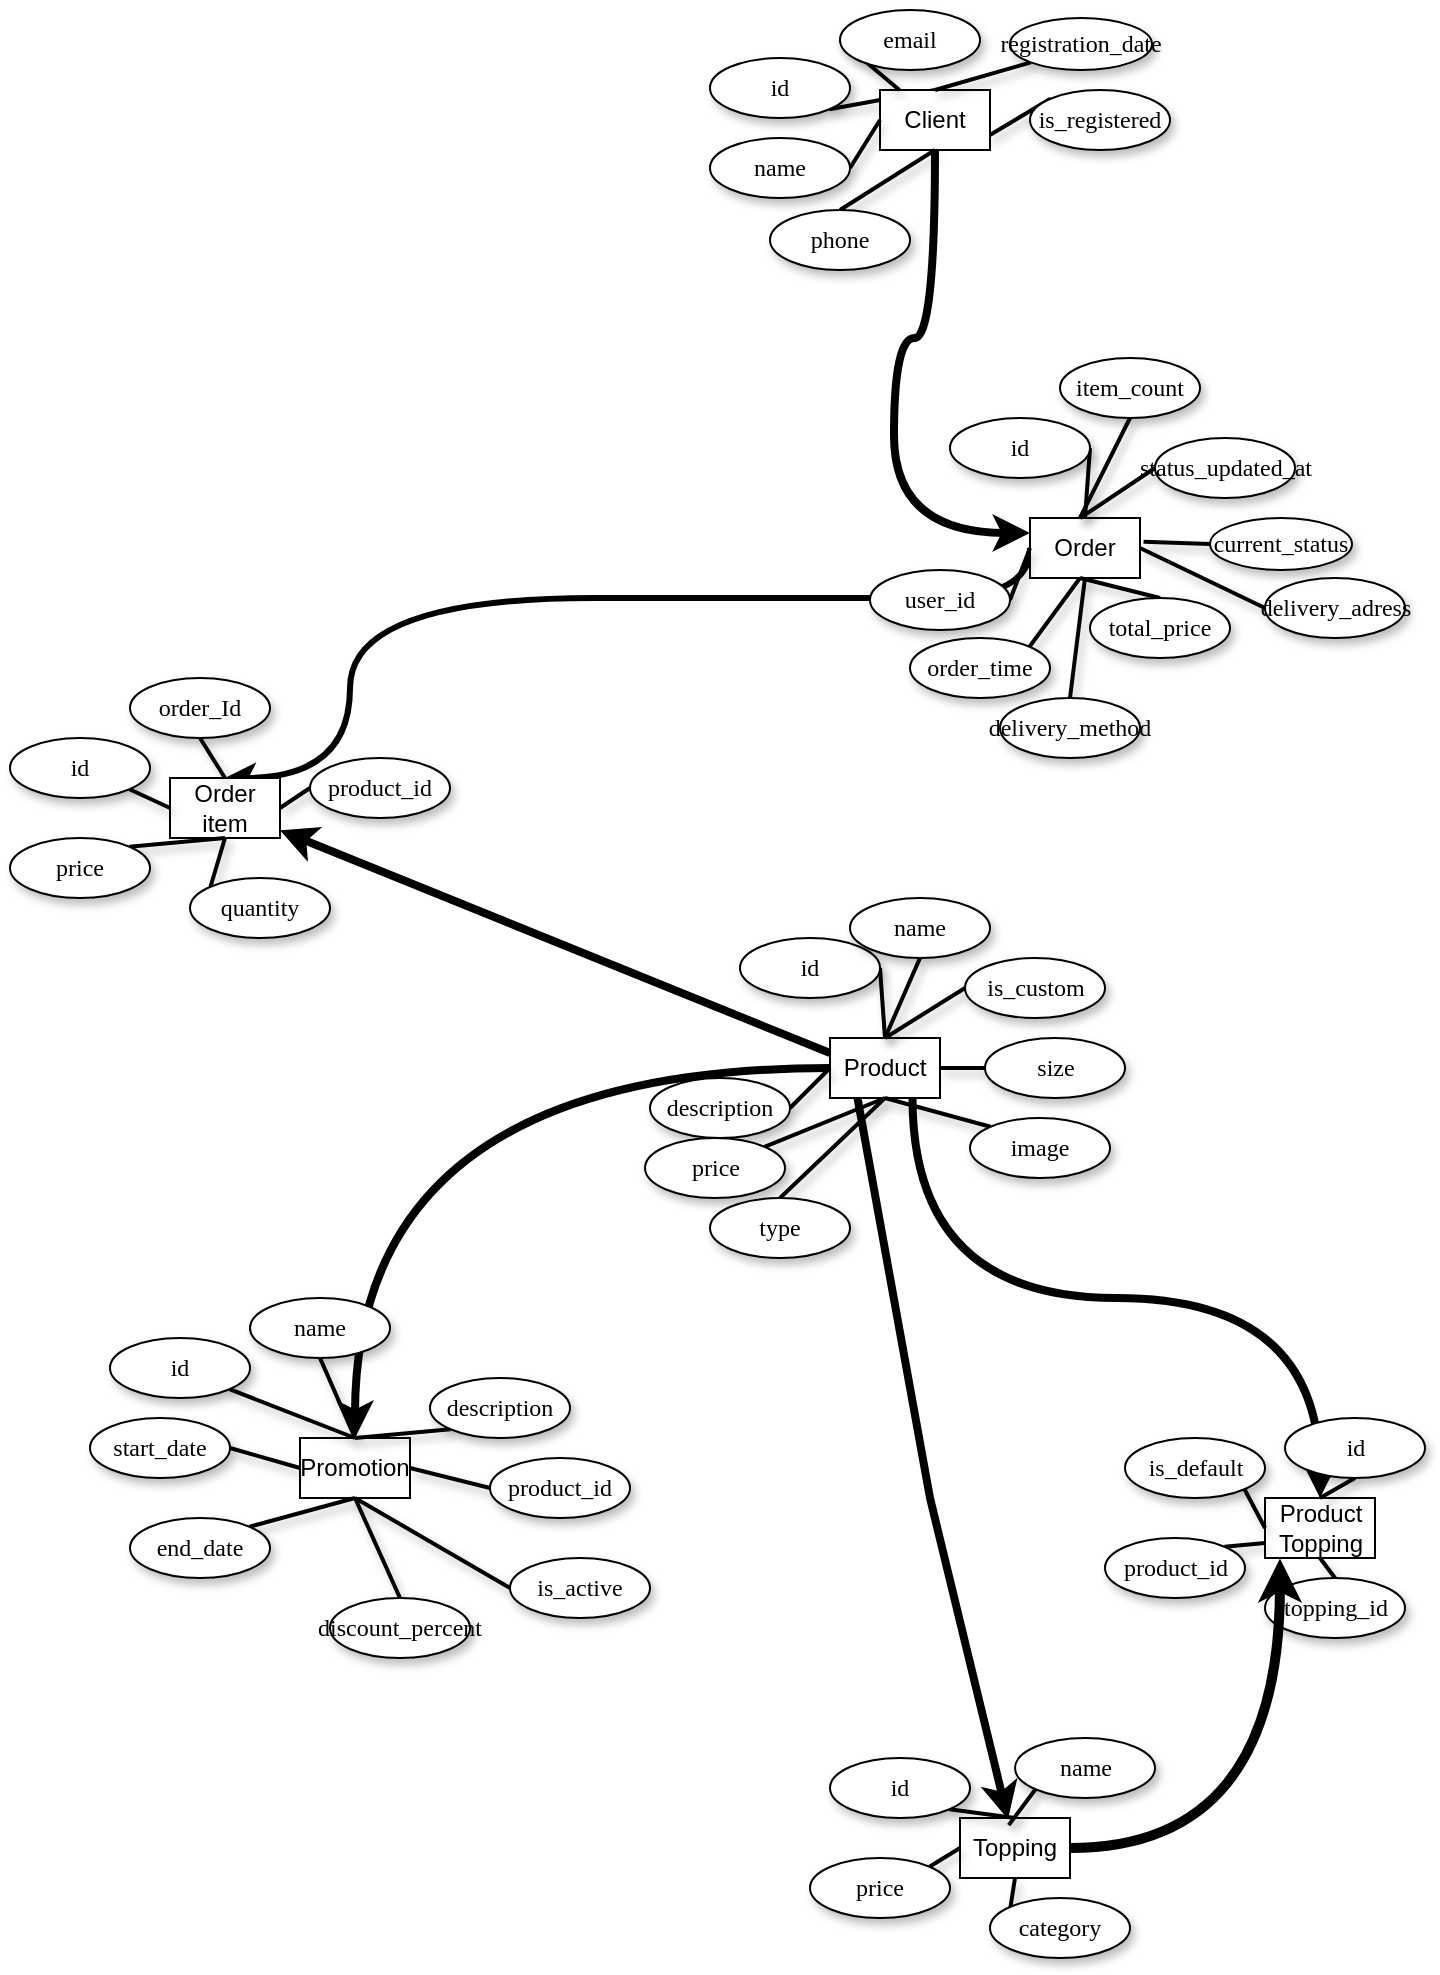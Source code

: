 <mxfile version="26.0.14">
  <diagram name="Page-1" id="Xl3X17k4v9aMLznZtWh4">
    <mxGraphModel dx="2195" dy="1105" grid="1" gridSize="10" guides="1" tooltips="1" connect="1" arrows="1" fold="1" page="1" pageScale="1" pageWidth="850" pageHeight="1100" math="0" shadow="0">
      <root>
        <mxCell id="0" />
        <mxCell id="1" parent="0" />
        <mxCell id="sz7HbcnAyzQZitJedubk-78" style="rounded=0;orthogonalLoop=1;jettySize=auto;html=1;exitX=1;exitY=1;exitDx=0;exitDy=0;entryX=0.5;entryY=0;entryDx=0;entryDy=0;endArrow=none;startFill=0;flowAnimation=0;shadow=1;jumpStyle=arc;strokeWidth=2;curved=1;" edge="1" parent="1" source="sz7HbcnAyzQZitJedubk-1" target="sz7HbcnAyzQZitJedubk-2">
          <mxGeometry relative="1" as="geometry" />
        </mxCell>
        <mxCell id="sz7HbcnAyzQZitJedubk-1" value="id" style="ellipse;whiteSpace=wrap;html=1;fontFamily=Comic Sans MS;shadow=1;perimeterSpacing=0;flipH=0;" vertex="1" parent="1">
          <mxGeometry x="430" y="170" width="70" height="30" as="geometry" />
        </mxCell>
        <mxCell id="sz7HbcnAyzQZitJedubk-116" style="edgeStyle=orthogonalEdgeStyle;rounded=0;orthogonalLoop=1;jettySize=auto;html=1;exitX=0.5;exitY=1;exitDx=0;exitDy=0;entryX=0;entryY=0.25;entryDx=0;entryDy=0;curved=1;strokeWidth=4;" edge="1" parent="1" source="sz7HbcnAyzQZitJedubk-2" target="sz7HbcnAyzQZitJedubk-3">
          <mxGeometry relative="1" as="geometry">
            <Array as="points">
              <mxPoint x="542" y="310" />
              <mxPoint x="522" y="310" />
              <mxPoint x="522" y="408" />
            </Array>
          </mxGeometry>
        </mxCell>
        <mxCell id="sz7HbcnAyzQZitJedubk-2" value="&lt;div&gt;Client&lt;/div&gt;" style="rounded=0;whiteSpace=wrap;html=1;" vertex="1" parent="1">
          <mxGeometry x="515" y="186" width="55" height="30" as="geometry" />
        </mxCell>
        <mxCell id="sz7HbcnAyzQZitJedubk-117" style="edgeStyle=orthogonalEdgeStyle;rounded=0;orthogonalLoop=1;jettySize=auto;html=1;exitX=0;exitY=0.5;exitDx=0;exitDy=0;entryX=0.5;entryY=0;entryDx=0;entryDy=0;curved=1;strokeWidth=3;" edge="1" parent="1" source="sz7HbcnAyzQZitJedubk-3" target="sz7HbcnAyzQZitJedubk-30">
          <mxGeometry relative="1" as="geometry">
            <Array as="points">
              <mxPoint x="495" y="440" />
              <mxPoint x="250" y="440" />
              <mxPoint x="250" y="580" />
            </Array>
          </mxGeometry>
        </mxCell>
        <mxCell id="sz7HbcnAyzQZitJedubk-3" value="Order" style="rounded=0;whiteSpace=wrap;html=1;" vertex="1" parent="1">
          <mxGeometry x="590" y="400" width="55" height="30" as="geometry" />
        </mxCell>
        <mxCell id="sz7HbcnAyzQZitJedubk-118" style="edgeStyle=none;rounded=0;orthogonalLoop=1;jettySize=auto;html=1;exitX=0;exitY=0.25;exitDx=0;exitDy=0;strokeWidth=4;" edge="1" parent="1" source="sz7HbcnAyzQZitJedubk-5" target="sz7HbcnAyzQZitJedubk-30">
          <mxGeometry relative="1" as="geometry" />
        </mxCell>
        <mxCell id="sz7HbcnAyzQZitJedubk-119" style="edgeStyle=orthogonalEdgeStyle;rounded=0;orthogonalLoop=1;jettySize=auto;html=1;exitX=0;exitY=0.5;exitDx=0;exitDy=0;entryX=0.5;entryY=0;entryDx=0;entryDy=0;strokeWidth=4;curved=1;" edge="1" parent="1" source="sz7HbcnAyzQZitJedubk-5" target="sz7HbcnAyzQZitJedubk-6">
          <mxGeometry relative="1" as="geometry" />
        </mxCell>
        <mxCell id="sz7HbcnAyzQZitJedubk-120" style="edgeStyle=orthogonalEdgeStyle;rounded=0;orthogonalLoop=1;jettySize=auto;html=1;exitX=0.75;exitY=1;exitDx=0;exitDy=0;strokeWidth=4;curved=1;" edge="1" parent="1" source="sz7HbcnAyzQZitJedubk-5" target="sz7HbcnAyzQZitJedubk-49">
          <mxGeometry relative="1" as="geometry" />
        </mxCell>
        <mxCell id="sz7HbcnAyzQZitJedubk-5" value="&lt;div&gt;Product&lt;/div&gt;" style="rounded=0;whiteSpace=wrap;html=1;" vertex="1" parent="1">
          <mxGeometry x="490" y="660" width="55" height="30" as="geometry" />
        </mxCell>
        <mxCell id="sz7HbcnAyzQZitJedubk-6" value="Promotion" style="rounded=0;whiteSpace=wrap;html=1;" vertex="1" parent="1">
          <mxGeometry x="225" y="860" width="55" height="30" as="geometry" />
        </mxCell>
        <mxCell id="sz7HbcnAyzQZitJedubk-7" value="Topping" style="rounded=0;whiteSpace=wrap;html=1;" vertex="1" parent="1">
          <mxGeometry x="555" y="1050" width="55" height="30" as="geometry" />
        </mxCell>
        <mxCell id="sz7HbcnAyzQZitJedubk-76" style="rounded=0;orthogonalLoop=1;jettySize=auto;html=1;exitX=0.5;exitY=0;exitDx=0;exitDy=0;entryX=0.5;entryY=1;entryDx=0;entryDy=0;endArrow=none;startFill=0;flowAnimation=0;shadow=1;jumpStyle=arc;strokeWidth=2;curved=1;" edge="1" parent="1" source="sz7HbcnAyzQZitJedubk-9" target="sz7HbcnAyzQZitJedubk-2">
          <mxGeometry relative="1" as="geometry" />
        </mxCell>
        <mxCell id="sz7HbcnAyzQZitJedubk-9" value="phone" style="ellipse;whiteSpace=wrap;html=1;fontFamily=Comic Sans MS;shadow=1;perimeterSpacing=0;flipH=0;" vertex="1" parent="1">
          <mxGeometry x="460" y="246" width="70" height="30" as="geometry" />
        </mxCell>
        <mxCell id="sz7HbcnAyzQZitJedubk-75" style="rounded=0;orthogonalLoop=1;jettySize=auto;html=1;exitX=0;exitY=0;exitDx=0;exitDy=0;entryX=1;entryY=0.75;entryDx=0;entryDy=0;endArrow=none;startFill=0;flowAnimation=0;shadow=1;jumpStyle=arc;strokeWidth=2;curved=1;" edge="1" parent="1" source="sz7HbcnAyzQZitJedubk-10" target="sz7HbcnAyzQZitJedubk-2">
          <mxGeometry relative="1" as="geometry" />
        </mxCell>
        <mxCell id="sz7HbcnAyzQZitJedubk-10" value="is_registered" style="ellipse;whiteSpace=wrap;html=1;fontFamily=Comic Sans MS;shadow=1;perimeterSpacing=0;flipH=0;" vertex="1" parent="1">
          <mxGeometry x="590" y="186" width="70" height="30" as="geometry" />
        </mxCell>
        <mxCell id="sz7HbcnAyzQZitJedubk-74" style="rounded=0;orthogonalLoop=1;jettySize=auto;html=1;exitX=0;exitY=0.5;exitDx=0;exitDy=0;endArrow=none;startFill=0;flowAnimation=0;shadow=1;jumpStyle=arc;strokeWidth=2;curved=1;" edge="1" parent="1" source="sz7HbcnAyzQZitJedubk-11" target="sz7HbcnAyzQZitJedubk-2">
          <mxGeometry relative="1" as="geometry" />
        </mxCell>
        <mxCell id="sz7HbcnAyzQZitJedubk-11" value="email" style="ellipse;whiteSpace=wrap;html=1;fontFamily=Comic Sans MS;shadow=1;perimeterSpacing=0;flipH=0;" vertex="1" parent="1">
          <mxGeometry x="495" y="146" width="70" height="30" as="geometry" />
        </mxCell>
        <mxCell id="sz7HbcnAyzQZitJedubk-73" style="rounded=0;orthogonalLoop=1;jettySize=auto;html=1;exitX=0;exitY=1;exitDx=0;exitDy=0;entryX=0.5;entryY=0;entryDx=0;entryDy=0;endArrow=none;startFill=0;flowAnimation=0;shadow=1;jumpStyle=arc;strokeWidth=2;curved=1;" edge="1" parent="1" source="sz7HbcnAyzQZitJedubk-12" target="sz7HbcnAyzQZitJedubk-2">
          <mxGeometry relative="1" as="geometry" />
        </mxCell>
        <mxCell id="sz7HbcnAyzQZitJedubk-12" value="registration_date" style="ellipse;whiteSpace=wrap;html=1;fontFamily=Comic Sans MS;shadow=1;perimeterSpacing=0;flipH=0;" vertex="1" parent="1">
          <mxGeometry x="580" y="150" width="71" height="26" as="geometry" />
        </mxCell>
        <mxCell id="sz7HbcnAyzQZitJedubk-83" style="rounded=0;orthogonalLoop=1;jettySize=auto;html=1;exitX=1;exitY=0.5;exitDx=0;exitDy=0;entryX=0.5;entryY=0;entryDx=0;entryDy=0;endArrow=none;startFill=0;flowAnimation=0;shadow=1;jumpStyle=arc;strokeWidth=2;curved=1;" edge="1" parent="1" source="sz7HbcnAyzQZitJedubk-13" target="sz7HbcnAyzQZitJedubk-3">
          <mxGeometry relative="1" as="geometry" />
        </mxCell>
        <mxCell id="sz7HbcnAyzQZitJedubk-13" value="id" style="ellipse;whiteSpace=wrap;html=1;fontFamily=Comic Sans MS;shadow=1;perimeterSpacing=0;flipH=0;" vertex="1" parent="1">
          <mxGeometry x="550" y="350" width="70" height="30" as="geometry" />
        </mxCell>
        <mxCell id="sz7HbcnAyzQZitJedubk-82" style="rounded=0;orthogonalLoop=1;jettySize=auto;html=1;exitX=1;exitY=0.5;exitDx=0;exitDy=0;entryX=0;entryY=0.5;entryDx=0;entryDy=0;endArrow=none;startFill=0;flowAnimation=0;shadow=1;jumpStyle=arc;strokeWidth=2;curved=1;" edge="1" parent="1" source="sz7HbcnAyzQZitJedubk-14" target="sz7HbcnAyzQZitJedubk-3">
          <mxGeometry relative="1" as="geometry" />
        </mxCell>
        <mxCell id="sz7HbcnAyzQZitJedubk-14" value="user_id" style="ellipse;whiteSpace=wrap;html=1;fontFamily=Comic Sans MS;shadow=1;perimeterSpacing=0;flipH=0;" vertex="1" parent="1">
          <mxGeometry x="510" y="426" width="70" height="30" as="geometry" />
        </mxCell>
        <mxCell id="sz7HbcnAyzQZitJedubk-81" style="rounded=0;orthogonalLoop=1;jettySize=auto;html=1;exitX=1;exitY=0;exitDx=0;exitDy=0;endArrow=none;startFill=0;flowAnimation=0;shadow=1;jumpStyle=arc;strokeWidth=2;curved=1;" edge="1" parent="1" source="sz7HbcnAyzQZitJedubk-15">
          <mxGeometry relative="1" as="geometry">
            <mxPoint x="615" y="430" as="targetPoint" />
          </mxGeometry>
        </mxCell>
        <mxCell id="sz7HbcnAyzQZitJedubk-15" value="order_time" style="ellipse;whiteSpace=wrap;html=1;fontFamily=Comic Sans MS;shadow=1;perimeterSpacing=0;flipH=0;" vertex="1" parent="1">
          <mxGeometry x="530" y="460" width="70" height="30" as="geometry" />
        </mxCell>
        <mxCell id="sz7HbcnAyzQZitJedubk-80" style="rounded=0;orthogonalLoop=1;jettySize=auto;html=1;exitX=0.5;exitY=0;exitDx=0;exitDy=0;endArrow=none;startFill=0;flowAnimation=0;shadow=1;jumpStyle=arc;strokeWidth=2;curved=1;" edge="1" parent="1" source="sz7HbcnAyzQZitJedubk-16">
          <mxGeometry relative="1" as="geometry">
            <mxPoint x="615" y="430" as="targetPoint" />
          </mxGeometry>
        </mxCell>
        <mxCell id="sz7HbcnAyzQZitJedubk-16" value="total_price" style="ellipse;whiteSpace=wrap;html=1;fontFamily=Comic Sans MS;shadow=1;perimeterSpacing=0;flipH=0;" vertex="1" parent="1">
          <mxGeometry x="620" y="440" width="70" height="30" as="geometry" />
        </mxCell>
        <mxCell id="sz7HbcnAyzQZitJedubk-79" style="rounded=0;orthogonalLoop=1;jettySize=auto;html=1;exitX=0.5;exitY=0;exitDx=0;exitDy=0;entryX=0.5;entryY=1;entryDx=0;entryDy=0;endArrow=none;startFill=0;flowAnimation=0;shadow=1;jumpStyle=arc;strokeWidth=2;curved=1;" edge="1" parent="1" source="sz7HbcnAyzQZitJedubk-17" target="sz7HbcnAyzQZitJedubk-3">
          <mxGeometry relative="1" as="geometry" />
        </mxCell>
        <mxCell id="sz7HbcnAyzQZitJedubk-17" value="delivery_method" style="ellipse;whiteSpace=wrap;html=1;fontFamily=Comic Sans MS;shadow=1;perimeterSpacing=0;flipH=0;" vertex="1" parent="1">
          <mxGeometry x="575" y="490" width="70" height="30" as="geometry" />
        </mxCell>
        <mxCell id="sz7HbcnAyzQZitJedubk-87" style="rounded=0;orthogonalLoop=1;jettySize=auto;html=1;exitX=0;exitY=0.5;exitDx=0;exitDy=0;entryX=1;entryY=0.5;entryDx=0;entryDy=0;endArrow=none;startFill=0;flowAnimation=0;shadow=1;jumpStyle=arc;strokeWidth=2;curved=1;" edge="1" parent="1" source="sz7HbcnAyzQZitJedubk-18" target="sz7HbcnAyzQZitJedubk-3">
          <mxGeometry relative="1" as="geometry" />
        </mxCell>
        <mxCell id="sz7HbcnAyzQZitJedubk-18" value="delivery_adress" style="ellipse;whiteSpace=wrap;html=1;fontFamily=Comic Sans MS;shadow=1;perimeterSpacing=0;flipH=0;" vertex="1" parent="1">
          <mxGeometry x="707.5" y="430" width="70" height="30" as="geometry" />
        </mxCell>
        <mxCell id="sz7HbcnAyzQZitJedubk-19" value="current_status" style="ellipse;whiteSpace=wrap;html=1;fontFamily=Comic Sans MS;shadow=1;perimeterSpacing=0;flipH=0;" vertex="1" parent="1">
          <mxGeometry x="680" y="400" width="71" height="26" as="geometry" />
        </mxCell>
        <mxCell id="sz7HbcnAyzQZitJedubk-20" value="status_updated_at" style="ellipse;whiteSpace=wrap;html=1;fontFamily=Comic Sans MS;shadow=1;perimeterSpacing=0;flipH=0;" vertex="1" parent="1">
          <mxGeometry x="652.5" y="360" width="70" height="30" as="geometry" />
        </mxCell>
        <mxCell id="sz7HbcnAyzQZitJedubk-84" style="rounded=0;orthogonalLoop=1;jettySize=auto;html=1;exitX=0.5;exitY=1;exitDx=0;exitDy=0;endArrow=none;startFill=0;flowAnimation=0;shadow=1;jumpStyle=arc;strokeWidth=2;curved=1;" edge="1" parent="1" source="sz7HbcnAyzQZitJedubk-21">
          <mxGeometry relative="1" as="geometry">
            <mxPoint x="615" y="400" as="targetPoint" />
          </mxGeometry>
        </mxCell>
        <mxCell id="sz7HbcnAyzQZitJedubk-21" value="item_count" style="ellipse;whiteSpace=wrap;html=1;fontFamily=Comic Sans MS;shadow=1;perimeterSpacing=0;flipH=0;" vertex="1" parent="1">
          <mxGeometry x="605" y="320" width="70" height="30" as="geometry" />
        </mxCell>
        <mxCell id="sz7HbcnAyzQZitJedubk-99" style="rounded=0;orthogonalLoop=1;jettySize=auto;html=1;exitX=1;exitY=0.5;exitDx=0;exitDy=0;entryX=0.5;entryY=0;entryDx=0;entryDy=0;endArrow=none;startFill=0;flowAnimation=0;shadow=1;jumpStyle=arc;strokeWidth=2;curved=1;" edge="1" parent="1" source="sz7HbcnAyzQZitJedubk-22" target="sz7HbcnAyzQZitJedubk-5">
          <mxGeometry relative="1" as="geometry" />
        </mxCell>
        <mxCell id="sz7HbcnAyzQZitJedubk-22" value="id" style="ellipse;whiteSpace=wrap;html=1;fontFamily=Comic Sans MS;shadow=1;perimeterSpacing=0;flipH=0;" vertex="1" parent="1">
          <mxGeometry x="445" y="610" width="70" height="30" as="geometry" />
        </mxCell>
        <mxCell id="sz7HbcnAyzQZitJedubk-100" style="rounded=0;orthogonalLoop=1;jettySize=auto;html=1;exitX=0.5;exitY=1;exitDx=0;exitDy=0;endArrow=none;startFill=0;flowAnimation=0;shadow=1;jumpStyle=arc;strokeWidth=2;curved=1;entryX=0.5;entryY=0;entryDx=0;entryDy=0;" edge="1" parent="1" source="sz7HbcnAyzQZitJedubk-23" target="sz7HbcnAyzQZitJedubk-5">
          <mxGeometry relative="1" as="geometry">
            <mxPoint x="504.891" y="670" as="targetPoint" />
          </mxGeometry>
        </mxCell>
        <mxCell id="sz7HbcnAyzQZitJedubk-23" value="name" style="ellipse;whiteSpace=wrap;html=1;fontFamily=Comic Sans MS;shadow=1;perimeterSpacing=0;flipH=0;" vertex="1" parent="1">
          <mxGeometry x="500" y="590" width="70" height="30" as="geometry" />
        </mxCell>
        <mxCell id="sz7HbcnAyzQZitJedubk-98" style="rounded=0;orthogonalLoop=1;jettySize=auto;html=1;exitX=1;exitY=0.5;exitDx=0;exitDy=0;entryX=0;entryY=0.5;entryDx=0;entryDy=0;endArrow=none;startFill=0;flowAnimation=0;shadow=1;jumpStyle=arc;strokeWidth=2;curved=1;" edge="1" parent="1" source="sz7HbcnAyzQZitJedubk-24" target="sz7HbcnAyzQZitJedubk-5">
          <mxGeometry relative="1" as="geometry" />
        </mxCell>
        <mxCell id="sz7HbcnAyzQZitJedubk-24" value="description" style="ellipse;whiteSpace=wrap;html=1;fontFamily=Comic Sans MS;shadow=1;perimeterSpacing=0;flipH=0;" vertex="1" parent="1">
          <mxGeometry x="400" y="680" width="70" height="30" as="geometry" />
        </mxCell>
        <mxCell id="sz7HbcnAyzQZitJedubk-97" style="rounded=0;orthogonalLoop=1;jettySize=auto;html=1;exitX=1;exitY=0;exitDx=0;exitDy=0;entryX=0.5;entryY=1;entryDx=0;entryDy=0;endArrow=none;startFill=0;flowAnimation=0;shadow=1;jumpStyle=arc;strokeWidth=2;curved=1;" edge="1" parent="1" source="sz7HbcnAyzQZitJedubk-25" target="sz7HbcnAyzQZitJedubk-5">
          <mxGeometry relative="1" as="geometry" />
        </mxCell>
        <mxCell id="sz7HbcnAyzQZitJedubk-25" value="price" style="ellipse;whiteSpace=wrap;html=1;fontFamily=Comic Sans MS;shadow=1;perimeterSpacing=0;flipH=0;" vertex="1" parent="1">
          <mxGeometry x="397.5" y="710" width="70" height="30" as="geometry" />
        </mxCell>
        <mxCell id="sz7HbcnAyzQZitJedubk-104" style="rounded=0;orthogonalLoop=1;jettySize=auto;html=1;exitX=0.5;exitY=0;exitDx=0;exitDy=0;entryX=0.5;entryY=1;entryDx=0;entryDy=0;endArrow=none;startFill=0;flowAnimation=0;shadow=1;jumpStyle=arc;strokeWidth=2;curved=1;" edge="1" parent="1" source="sz7HbcnAyzQZitJedubk-26" target="sz7HbcnAyzQZitJedubk-5">
          <mxGeometry relative="1" as="geometry" />
        </mxCell>
        <mxCell id="sz7HbcnAyzQZitJedubk-26" value="type" style="ellipse;whiteSpace=wrap;html=1;fontFamily=Comic Sans MS;shadow=1;perimeterSpacing=0;flipH=0;" vertex="1" parent="1">
          <mxGeometry x="430" y="740" width="70" height="30" as="geometry" />
        </mxCell>
        <mxCell id="sz7HbcnAyzQZitJedubk-103" style="rounded=0;orthogonalLoop=1;jettySize=auto;html=1;exitX=0;exitY=0;exitDx=0;exitDy=0;entryX=0.5;entryY=1;entryDx=0;entryDy=0;endArrow=none;startFill=0;flowAnimation=0;shadow=1;jumpStyle=arc;strokeWidth=2;curved=1;" edge="1" parent="1" source="sz7HbcnAyzQZitJedubk-27" target="sz7HbcnAyzQZitJedubk-5">
          <mxGeometry relative="1" as="geometry" />
        </mxCell>
        <mxCell id="sz7HbcnAyzQZitJedubk-27" value="image" style="ellipse;whiteSpace=wrap;html=1;fontFamily=Comic Sans MS;shadow=1;perimeterSpacing=0;flipH=0;" vertex="1" parent="1">
          <mxGeometry x="560" y="700" width="70" height="30" as="geometry" />
        </mxCell>
        <mxCell id="sz7HbcnAyzQZitJedubk-102" style="rounded=0;orthogonalLoop=1;jettySize=auto;html=1;exitX=0;exitY=0.5;exitDx=0;exitDy=0;entryX=1;entryY=0.5;entryDx=0;entryDy=0;endArrow=none;startFill=0;flowAnimation=0;shadow=1;jumpStyle=arc;strokeWidth=2;curved=1;" edge="1" parent="1" source="sz7HbcnAyzQZitJedubk-28" target="sz7HbcnAyzQZitJedubk-5">
          <mxGeometry relative="1" as="geometry" />
        </mxCell>
        <mxCell id="sz7HbcnAyzQZitJedubk-28" value="size" style="ellipse;whiteSpace=wrap;html=1;fontFamily=Comic Sans MS;shadow=1;perimeterSpacing=0;flipH=0;" vertex="1" parent="1">
          <mxGeometry x="567.5" y="660" width="70" height="30" as="geometry" />
        </mxCell>
        <mxCell id="sz7HbcnAyzQZitJedubk-29" value="is_custom" style="ellipse;whiteSpace=wrap;html=1;fontFamily=Comic Sans MS;shadow=1;perimeterSpacing=0;flipH=0;" vertex="1" parent="1">
          <mxGeometry x="557.5" y="620" width="70" height="30" as="geometry" />
        </mxCell>
        <mxCell id="sz7HbcnAyzQZitJedubk-30" value="Order item" style="rounded=0;whiteSpace=wrap;html=1;" vertex="1" parent="1">
          <mxGeometry x="160" y="530" width="55" height="30" as="geometry" />
        </mxCell>
        <mxCell id="sz7HbcnAyzQZitJedubk-93" style="rounded=0;orthogonalLoop=1;jettySize=auto;html=1;exitX=1;exitY=1;exitDx=0;exitDy=0;entryX=0;entryY=0.5;entryDx=0;entryDy=0;endArrow=none;startFill=0;flowAnimation=0;shadow=1;jumpStyle=arc;strokeWidth=2;curved=1;" edge="1" parent="1" source="sz7HbcnAyzQZitJedubk-31" target="sz7HbcnAyzQZitJedubk-30">
          <mxGeometry relative="1" as="geometry" />
        </mxCell>
        <mxCell id="sz7HbcnAyzQZitJedubk-31" value="id" style="ellipse;whiteSpace=wrap;html=1;fontFamily=Comic Sans MS;shadow=1;perimeterSpacing=0;flipH=0;" vertex="1" parent="1">
          <mxGeometry x="80" y="510" width="70" height="30" as="geometry" />
        </mxCell>
        <mxCell id="sz7HbcnAyzQZitJedubk-92" style="rounded=0;orthogonalLoop=1;jettySize=auto;html=1;exitX=0.5;exitY=1;exitDx=0;exitDy=0;entryX=0.5;entryY=0;entryDx=0;entryDy=0;endArrow=none;startFill=0;flowAnimation=0;shadow=1;jumpStyle=arc;strokeWidth=2;curved=1;" edge="1" parent="1" source="sz7HbcnAyzQZitJedubk-32" target="sz7HbcnAyzQZitJedubk-30">
          <mxGeometry relative="1" as="geometry" />
        </mxCell>
        <mxCell id="sz7HbcnAyzQZitJedubk-32" value="order_Id" style="ellipse;whiteSpace=wrap;html=1;fontFamily=Comic Sans MS;shadow=1;perimeterSpacing=0;flipH=0;" vertex="1" parent="1">
          <mxGeometry x="140" y="480" width="70" height="30" as="geometry" />
        </mxCell>
        <mxCell id="sz7HbcnAyzQZitJedubk-96" style="rounded=0;orthogonalLoop=1;jettySize=auto;html=1;exitX=0;exitY=0.5;exitDx=0;exitDy=0;entryX=1;entryY=0.5;entryDx=0;entryDy=0;endArrow=none;startFill=0;flowAnimation=0;shadow=1;jumpStyle=arc;strokeWidth=2;curved=1;" edge="1" parent="1" source="sz7HbcnAyzQZitJedubk-33" target="sz7HbcnAyzQZitJedubk-30">
          <mxGeometry relative="1" as="geometry" />
        </mxCell>
        <mxCell id="sz7HbcnAyzQZitJedubk-33" value="product_id" style="ellipse;whiteSpace=wrap;html=1;fontFamily=Comic Sans MS;shadow=1;perimeterSpacing=0;flipH=0;" vertex="1" parent="1">
          <mxGeometry x="230" y="520" width="70" height="30" as="geometry" />
        </mxCell>
        <mxCell id="sz7HbcnAyzQZitJedubk-95" style="rounded=0;orthogonalLoop=1;jettySize=auto;html=1;exitX=0;exitY=0;exitDx=0;exitDy=0;endArrow=none;startFill=0;flowAnimation=0;shadow=1;jumpStyle=arc;strokeWidth=2;curved=1;entryX=0.5;entryY=1;entryDx=0;entryDy=0;" edge="1" parent="1" source="sz7HbcnAyzQZitJedubk-34" target="sz7HbcnAyzQZitJedubk-30">
          <mxGeometry relative="1" as="geometry">
            <mxPoint x="180.0" y="580" as="targetPoint" />
          </mxGeometry>
        </mxCell>
        <mxCell id="sz7HbcnAyzQZitJedubk-34" value="quantity" style="ellipse;whiteSpace=wrap;html=1;fontFamily=Comic Sans MS;shadow=1;perimeterSpacing=0;flipH=0;" vertex="1" parent="1">
          <mxGeometry x="170" y="580" width="70" height="30" as="geometry" />
        </mxCell>
        <mxCell id="sz7HbcnAyzQZitJedubk-94" style="rounded=0;orthogonalLoop=1;jettySize=auto;html=1;exitX=1;exitY=0;exitDx=0;exitDy=0;entryX=0.5;entryY=1;entryDx=0;entryDy=0;endArrow=none;startFill=0;flowAnimation=0;shadow=1;jumpStyle=arc;strokeWidth=2;curved=1;" edge="1" parent="1" source="sz7HbcnAyzQZitJedubk-35" target="sz7HbcnAyzQZitJedubk-30">
          <mxGeometry relative="1" as="geometry" />
        </mxCell>
        <mxCell id="sz7HbcnAyzQZitJedubk-35" value="price" style="ellipse;whiteSpace=wrap;html=1;fontFamily=Comic Sans MS;shadow=1;perimeterSpacing=0;flipH=0;" vertex="1" parent="1">
          <mxGeometry x="80" y="560" width="70" height="30" as="geometry" />
        </mxCell>
        <mxCell id="sz7HbcnAyzQZitJedubk-108" style="rounded=0;orthogonalLoop=1;jettySize=auto;html=1;exitX=1;exitY=1;exitDx=0;exitDy=0;entryX=0.5;entryY=0;entryDx=0;entryDy=0;endArrow=none;startFill=0;flowAnimation=0;shadow=1;jumpStyle=arc;strokeWidth=2;curved=1;" edge="1" parent="1" source="sz7HbcnAyzQZitJedubk-36" target="sz7HbcnAyzQZitJedubk-6">
          <mxGeometry relative="1" as="geometry" />
        </mxCell>
        <mxCell id="sz7HbcnAyzQZitJedubk-36" value="id" style="ellipse;whiteSpace=wrap;html=1;fontFamily=Comic Sans MS;shadow=1;perimeterSpacing=0;flipH=0;" vertex="1" parent="1">
          <mxGeometry x="130" y="810" width="70" height="30" as="geometry" />
        </mxCell>
        <mxCell id="sz7HbcnAyzQZitJedubk-109" style="rounded=0;orthogonalLoop=1;jettySize=auto;html=1;exitX=0.5;exitY=1;exitDx=0;exitDy=0;entryX=0.5;entryY=0;entryDx=0;entryDy=0;endArrow=none;startFill=0;flowAnimation=0;shadow=1;jumpStyle=arc;strokeWidth=2;curved=1;" edge="1" parent="1" source="sz7HbcnAyzQZitJedubk-37" target="sz7HbcnAyzQZitJedubk-6">
          <mxGeometry relative="1" as="geometry" />
        </mxCell>
        <mxCell id="sz7HbcnAyzQZitJedubk-37" value="name" style="ellipse;whiteSpace=wrap;html=1;fontFamily=Comic Sans MS;shadow=1;perimeterSpacing=0;flipH=0;" vertex="1" parent="1">
          <mxGeometry x="200" y="790" width="70" height="30" as="geometry" />
        </mxCell>
        <mxCell id="sz7HbcnAyzQZitJedubk-110" style="rounded=0;orthogonalLoop=1;jettySize=auto;html=1;exitX=0;exitY=1;exitDx=0;exitDy=0;entryX=0.5;entryY=0;entryDx=0;entryDy=0;endArrow=none;startFill=0;flowAnimation=0;shadow=1;jumpStyle=arc;strokeWidth=2;curved=1;" edge="1" parent="1" source="sz7HbcnAyzQZitJedubk-38" target="sz7HbcnAyzQZitJedubk-6">
          <mxGeometry relative="1" as="geometry" />
        </mxCell>
        <mxCell id="sz7HbcnAyzQZitJedubk-38" value="description" style="ellipse;whiteSpace=wrap;html=1;fontFamily=Comic Sans MS;shadow=1;perimeterSpacing=0;flipH=0;" vertex="1" parent="1">
          <mxGeometry x="290" y="830" width="70" height="30" as="geometry" />
        </mxCell>
        <mxCell id="sz7HbcnAyzQZitJedubk-107" style="rounded=0;orthogonalLoop=1;jettySize=auto;html=1;exitX=1;exitY=0.5;exitDx=0;exitDy=0;entryX=0;entryY=0.5;entryDx=0;entryDy=0;endArrow=none;startFill=0;flowAnimation=0;shadow=1;jumpStyle=arc;strokeWidth=2;curved=1;" edge="1" parent="1" source="sz7HbcnAyzQZitJedubk-39" target="sz7HbcnAyzQZitJedubk-6">
          <mxGeometry relative="1" as="geometry" />
        </mxCell>
        <mxCell id="sz7HbcnAyzQZitJedubk-39" value="start_date" style="ellipse;whiteSpace=wrap;html=1;fontFamily=Comic Sans MS;shadow=1;perimeterSpacing=0;flipH=0;" vertex="1" parent="1">
          <mxGeometry x="120" y="850" width="70" height="30" as="geometry" />
        </mxCell>
        <mxCell id="sz7HbcnAyzQZitJedubk-106" style="rounded=0;orthogonalLoop=1;jettySize=auto;html=1;exitX=1;exitY=0;exitDx=0;exitDy=0;entryX=0.5;entryY=1;entryDx=0;entryDy=0;endArrow=none;startFill=0;flowAnimation=0;shadow=1;jumpStyle=arc;strokeWidth=2;curved=1;" edge="1" parent="1" source="sz7HbcnAyzQZitJedubk-40" target="sz7HbcnAyzQZitJedubk-6">
          <mxGeometry relative="1" as="geometry" />
        </mxCell>
        <mxCell id="sz7HbcnAyzQZitJedubk-40" value="end_date" style="ellipse;whiteSpace=wrap;html=1;fontFamily=Comic Sans MS;shadow=1;perimeterSpacing=0;flipH=0;" vertex="1" parent="1">
          <mxGeometry x="140" y="900" width="70" height="30" as="geometry" />
        </mxCell>
        <mxCell id="sz7HbcnAyzQZitJedubk-105" style="rounded=0;orthogonalLoop=1;jettySize=auto;html=1;exitX=0.5;exitY=0;exitDx=0;exitDy=0;entryX=0.5;entryY=1;entryDx=0;entryDy=0;endArrow=none;startFill=0;flowAnimation=0;shadow=1;jumpStyle=arc;strokeWidth=2;curved=1;" edge="1" parent="1" source="sz7HbcnAyzQZitJedubk-41" target="sz7HbcnAyzQZitJedubk-6">
          <mxGeometry relative="1" as="geometry" />
        </mxCell>
        <mxCell id="sz7HbcnAyzQZitJedubk-41" value="discount_percent" style="ellipse;whiteSpace=wrap;html=1;fontFamily=Comic Sans MS;shadow=1;perimeterSpacing=0;flipH=0;" vertex="1" parent="1">
          <mxGeometry x="240" y="940" width="70" height="30" as="geometry" />
        </mxCell>
        <mxCell id="sz7HbcnAyzQZitJedubk-112" style="rounded=0;orthogonalLoop=1;jettySize=auto;html=1;exitX=0;exitY=0.5;exitDx=0;exitDy=0;entryX=0.5;entryY=1;entryDx=0;entryDy=0;endArrow=none;startFill=0;flowAnimation=0;shadow=1;jumpStyle=arc;strokeWidth=2;curved=1;" edge="1" parent="1" source="sz7HbcnAyzQZitJedubk-42" target="sz7HbcnAyzQZitJedubk-6">
          <mxGeometry relative="1" as="geometry" />
        </mxCell>
        <mxCell id="sz7HbcnAyzQZitJedubk-42" value="is_active" style="ellipse;whiteSpace=wrap;html=1;fontFamily=Comic Sans MS;shadow=1;perimeterSpacing=0;flipH=0;" vertex="1" parent="1">
          <mxGeometry x="330" y="920" width="70" height="30" as="geometry" />
        </mxCell>
        <mxCell id="sz7HbcnAyzQZitJedubk-111" style="rounded=0;orthogonalLoop=1;jettySize=auto;html=1;exitX=0;exitY=0.5;exitDx=0;exitDy=0;entryX=1;entryY=0.5;entryDx=0;entryDy=0;endArrow=none;startFill=0;flowAnimation=0;shadow=1;jumpStyle=arc;strokeWidth=2;curved=1;" edge="1" parent="1" source="sz7HbcnAyzQZitJedubk-43" target="sz7HbcnAyzQZitJedubk-6">
          <mxGeometry relative="1" as="geometry" />
        </mxCell>
        <mxCell id="sz7HbcnAyzQZitJedubk-43" value="product_id" style="ellipse;whiteSpace=wrap;html=1;fontFamily=Comic Sans MS;shadow=1;perimeterSpacing=0;flipH=0;" vertex="1" parent="1">
          <mxGeometry x="320" y="870" width="70" height="30" as="geometry" />
        </mxCell>
        <mxCell id="sz7HbcnAyzQZitJedubk-90" style="rounded=0;orthogonalLoop=1;jettySize=auto;html=1;exitX=1;exitY=1;exitDx=0;exitDy=0;entryX=0.5;entryY=0;entryDx=0;entryDy=0;endArrow=none;startFill=0;flowAnimation=0;shadow=1;jumpStyle=arc;strokeWidth=2;curved=1;" edge="1" parent="1" source="sz7HbcnAyzQZitJedubk-44" target="sz7HbcnAyzQZitJedubk-7">
          <mxGeometry relative="1" as="geometry" />
        </mxCell>
        <mxCell id="sz7HbcnAyzQZitJedubk-44" value="id" style="ellipse;whiteSpace=wrap;html=1;fontFamily=Comic Sans MS;shadow=1;perimeterSpacing=0;flipH=0;" vertex="1" parent="1">
          <mxGeometry x="490" y="1020" width="70" height="30" as="geometry" />
        </mxCell>
        <mxCell id="sz7HbcnAyzQZitJedubk-77" style="rounded=0;orthogonalLoop=1;jettySize=auto;html=1;exitX=1;exitY=0.5;exitDx=0;exitDy=0;entryX=0;entryY=0.5;entryDx=0;entryDy=0;endArrow=none;startFill=0;flowAnimation=0;shadow=1;jumpStyle=arc;strokeWidth=2;curved=1;" edge="1" parent="1" source="sz7HbcnAyzQZitJedubk-45" target="sz7HbcnAyzQZitJedubk-2">
          <mxGeometry relative="1" as="geometry" />
        </mxCell>
        <mxCell id="sz7HbcnAyzQZitJedubk-45" value="name" style="ellipse;whiteSpace=wrap;html=1;fontFamily=Comic Sans MS;shadow=1;perimeterSpacing=0;flipH=0;" vertex="1" parent="1">
          <mxGeometry x="430" y="210" width="70" height="30" as="geometry" />
        </mxCell>
        <mxCell id="sz7HbcnAyzQZitJedubk-46" value="name" style="ellipse;whiteSpace=wrap;html=1;fontFamily=Comic Sans MS;shadow=1;perimeterSpacing=0;flipH=0;" vertex="1" parent="1">
          <mxGeometry x="582.5" y="1010" width="70" height="30" as="geometry" />
        </mxCell>
        <mxCell id="sz7HbcnAyzQZitJedubk-89" style="rounded=0;orthogonalLoop=1;jettySize=auto;html=1;exitX=0;exitY=0;exitDx=0;exitDy=0;entryX=0;entryY=0.5;entryDx=0;entryDy=0;endArrow=none;startFill=0;flowAnimation=0;shadow=1;jumpStyle=arc;strokeWidth=2;curved=1;" edge="1" parent="1" source="sz7HbcnAyzQZitJedubk-47" target="sz7HbcnAyzQZitJedubk-7">
          <mxGeometry relative="1" as="geometry" />
        </mxCell>
        <mxCell id="sz7HbcnAyzQZitJedubk-47" value="price" style="ellipse;whiteSpace=wrap;html=1;direction=south;fontFamily=Comic Sans MS;shadow=1;perimeterSpacing=0;flipH=0;" vertex="1" parent="1">
          <mxGeometry x="480" y="1070" width="70" height="30" as="geometry" />
        </mxCell>
        <mxCell id="sz7HbcnAyzQZitJedubk-88" style="rounded=0;orthogonalLoop=1;jettySize=auto;html=1;exitX=0;exitY=0;exitDx=0;exitDy=0;entryX=0.5;entryY=1;entryDx=0;entryDy=0;endArrow=none;startFill=0;flowAnimation=0;shadow=1;jumpStyle=arc;strokeWidth=2;curved=1;" edge="1" parent="1" source="sz7HbcnAyzQZitJedubk-48" target="sz7HbcnAyzQZitJedubk-7">
          <mxGeometry relative="1" as="geometry" />
        </mxCell>
        <mxCell id="sz7HbcnAyzQZitJedubk-48" value="category" style="ellipse;whiteSpace=wrap;html=1;fontFamily=Comic Sans MS;shadow=1;perimeterSpacing=0;flipH=0;" vertex="1" parent="1">
          <mxGeometry x="570" y="1090" width="70" height="30" as="geometry" />
        </mxCell>
        <mxCell id="sz7HbcnAyzQZitJedubk-49" value="Product Topping" style="rounded=0;whiteSpace=wrap;html=1;" vertex="1" parent="1">
          <mxGeometry x="707.5" y="890" width="55" height="30" as="geometry" />
        </mxCell>
        <mxCell id="sz7HbcnAyzQZitJedubk-70" style="rounded=0;orthogonalLoop=1;jettySize=auto;html=1;exitX=1;exitY=1;exitDx=0;exitDy=0;entryX=0;entryY=0.5;entryDx=0;entryDy=0;endArrow=none;startFill=0;flowAnimation=0;shadow=1;jumpStyle=arc;strokeWidth=2;curved=1;" edge="1" parent="1" source="sz7HbcnAyzQZitJedubk-50" target="sz7HbcnAyzQZitJedubk-49">
          <mxGeometry relative="1" as="geometry" />
        </mxCell>
        <mxCell id="sz7HbcnAyzQZitJedubk-50" value="is_default" style="ellipse;whiteSpace=wrap;html=1;fontFamily=Comic Sans MS;shadow=1;perimeterSpacing=0;flipH=0;" vertex="1" parent="1">
          <mxGeometry x="637.5" y="860" width="70" height="30" as="geometry" />
        </mxCell>
        <mxCell id="sz7HbcnAyzQZitJedubk-69" style="rounded=0;orthogonalLoop=1;jettySize=auto;html=1;exitX=0.5;exitY=1;exitDx=0;exitDy=0;entryX=0.5;entryY=0;entryDx=0;entryDy=0;endArrow=none;startFill=0;flowAnimation=0;shadow=1;jumpStyle=arc;strokeWidth=2;curved=1;" edge="1" parent="1" source="sz7HbcnAyzQZitJedubk-51" target="sz7HbcnAyzQZitJedubk-49">
          <mxGeometry relative="1" as="geometry" />
        </mxCell>
        <mxCell id="sz7HbcnAyzQZitJedubk-51" value="id" style="ellipse;whiteSpace=wrap;html=1;fontFamily=Comic Sans MS;shadow=1;perimeterSpacing=0;flipH=0;" vertex="1" parent="1">
          <mxGeometry x="717.5" y="850" width="70" height="30" as="geometry" />
        </mxCell>
        <mxCell id="sz7HbcnAyzQZitJedubk-71" style="rounded=0;orthogonalLoop=1;jettySize=auto;html=1;exitX=1;exitY=0;exitDx=0;exitDy=0;entryX=0;entryY=0.75;entryDx=0;entryDy=0;endArrow=none;startFill=0;flowAnimation=0;shadow=1;jumpStyle=arc;strokeWidth=2;curved=1;" edge="1" parent="1" source="sz7HbcnAyzQZitJedubk-52" target="sz7HbcnAyzQZitJedubk-49">
          <mxGeometry relative="1" as="geometry" />
        </mxCell>
        <mxCell id="sz7HbcnAyzQZitJedubk-52" value="product_id" style="ellipse;whiteSpace=wrap;html=1;fontFamily=Comic Sans MS;shadow=1;perimeterSpacing=0;flipH=0;" vertex="1" parent="1">
          <mxGeometry x="627.5" y="910" width="70" height="30" as="geometry" />
        </mxCell>
        <mxCell id="sz7HbcnAyzQZitJedubk-72" style="rounded=0;orthogonalLoop=1;jettySize=auto;html=1;exitX=0.5;exitY=0;exitDx=0;exitDy=0;entryX=0.5;entryY=1;entryDx=0;entryDy=0;endArrow=none;startFill=0;flowAnimation=0;shadow=1;jumpStyle=arc;strokeWidth=2;curved=1;" edge="1" parent="1" source="sz7HbcnAyzQZitJedubk-53" target="sz7HbcnAyzQZitJedubk-49">
          <mxGeometry relative="1" as="geometry" />
        </mxCell>
        <mxCell id="sz7HbcnAyzQZitJedubk-53" value="topping_id" style="ellipse;whiteSpace=wrap;html=1;fontFamily=Comic Sans MS;shadow=1;perimeterSpacing=0;flipH=0;" vertex="1" parent="1">
          <mxGeometry x="707.5" y="930" width="70" height="30" as="geometry" />
        </mxCell>
        <mxCell id="sz7HbcnAyzQZitJedubk-85" style="rounded=0;orthogonalLoop=1;jettySize=auto;html=1;exitX=0;exitY=0.5;exitDx=0;exitDy=0;entryX=0.455;entryY=0.003;entryDx=0;entryDy=0;entryPerimeter=0;endArrow=none;startFill=0;flowAnimation=0;shadow=1;jumpStyle=arc;strokeWidth=2;curved=1;" edge="1" parent="1" source="sz7HbcnAyzQZitJedubk-20" target="sz7HbcnAyzQZitJedubk-3">
          <mxGeometry relative="1" as="geometry" />
        </mxCell>
        <mxCell id="sz7HbcnAyzQZitJedubk-86" style="rounded=0;orthogonalLoop=1;jettySize=auto;html=1;exitX=0;exitY=0.5;exitDx=0;exitDy=0;entryX=1.032;entryY=0.394;entryDx=0;entryDy=0;entryPerimeter=0;endArrow=none;startFill=0;flowAnimation=0;shadow=1;jumpStyle=arc;strokeWidth=2;curved=1;" edge="1" parent="1" source="sz7HbcnAyzQZitJedubk-19" target="sz7HbcnAyzQZitJedubk-3">
          <mxGeometry relative="1" as="geometry" />
        </mxCell>
        <mxCell id="sz7HbcnAyzQZitJedubk-91" style="rounded=0;orthogonalLoop=1;jettySize=auto;html=1;exitX=0;exitY=1;exitDx=0;exitDy=0;entryX=0.443;entryY=0.119;entryDx=0;entryDy=0;entryPerimeter=0;endArrow=none;startFill=0;flowAnimation=0;shadow=1;jumpStyle=arc;strokeWidth=2;curved=1;" edge="1" parent="1" source="sz7HbcnAyzQZitJedubk-46" target="sz7HbcnAyzQZitJedubk-7">
          <mxGeometry relative="1" as="geometry" />
        </mxCell>
        <mxCell id="sz7HbcnAyzQZitJedubk-101" style="rounded=0;orthogonalLoop=1;jettySize=auto;html=1;exitX=0;exitY=0.5;exitDx=0;exitDy=0;entryX=0.5;entryY=0;entryDx=0;entryDy=0;endArrow=none;startFill=0;flowAnimation=0;shadow=1;jumpStyle=arc;strokeWidth=2;curved=1;" edge="1" parent="1" source="sz7HbcnAyzQZitJedubk-29" target="sz7HbcnAyzQZitJedubk-5">
          <mxGeometry relative="1" as="geometry" />
        </mxCell>
        <mxCell id="sz7HbcnAyzQZitJedubk-121" style="edgeStyle=orthogonalEdgeStyle;rounded=0;orthogonalLoop=1;jettySize=auto;html=1;exitX=1;exitY=0.5;exitDx=0;exitDy=0;entryX=0.136;entryY=1.01;entryDx=0;entryDy=0;entryPerimeter=0;strokeWidth=5;curved=1;" edge="1" parent="1" source="sz7HbcnAyzQZitJedubk-7" target="sz7HbcnAyzQZitJedubk-49">
          <mxGeometry relative="1" as="geometry" />
        </mxCell>
        <mxCell id="sz7HbcnAyzQZitJedubk-122" style="edgeStyle=none;rounded=0;orthogonalLoop=1;jettySize=auto;html=1;exitX=0.25;exitY=1;exitDx=0;exitDy=0;entryX=0.436;entryY=0.019;entryDx=0;entryDy=0;entryPerimeter=0;strokeWidth=4;" edge="1" parent="1" source="sz7HbcnAyzQZitJedubk-5" target="sz7HbcnAyzQZitJedubk-7">
          <mxGeometry relative="1" as="geometry">
            <Array as="points">
              <mxPoint x="540" y="890" />
            </Array>
          </mxGeometry>
        </mxCell>
      </root>
    </mxGraphModel>
  </diagram>
</mxfile>
